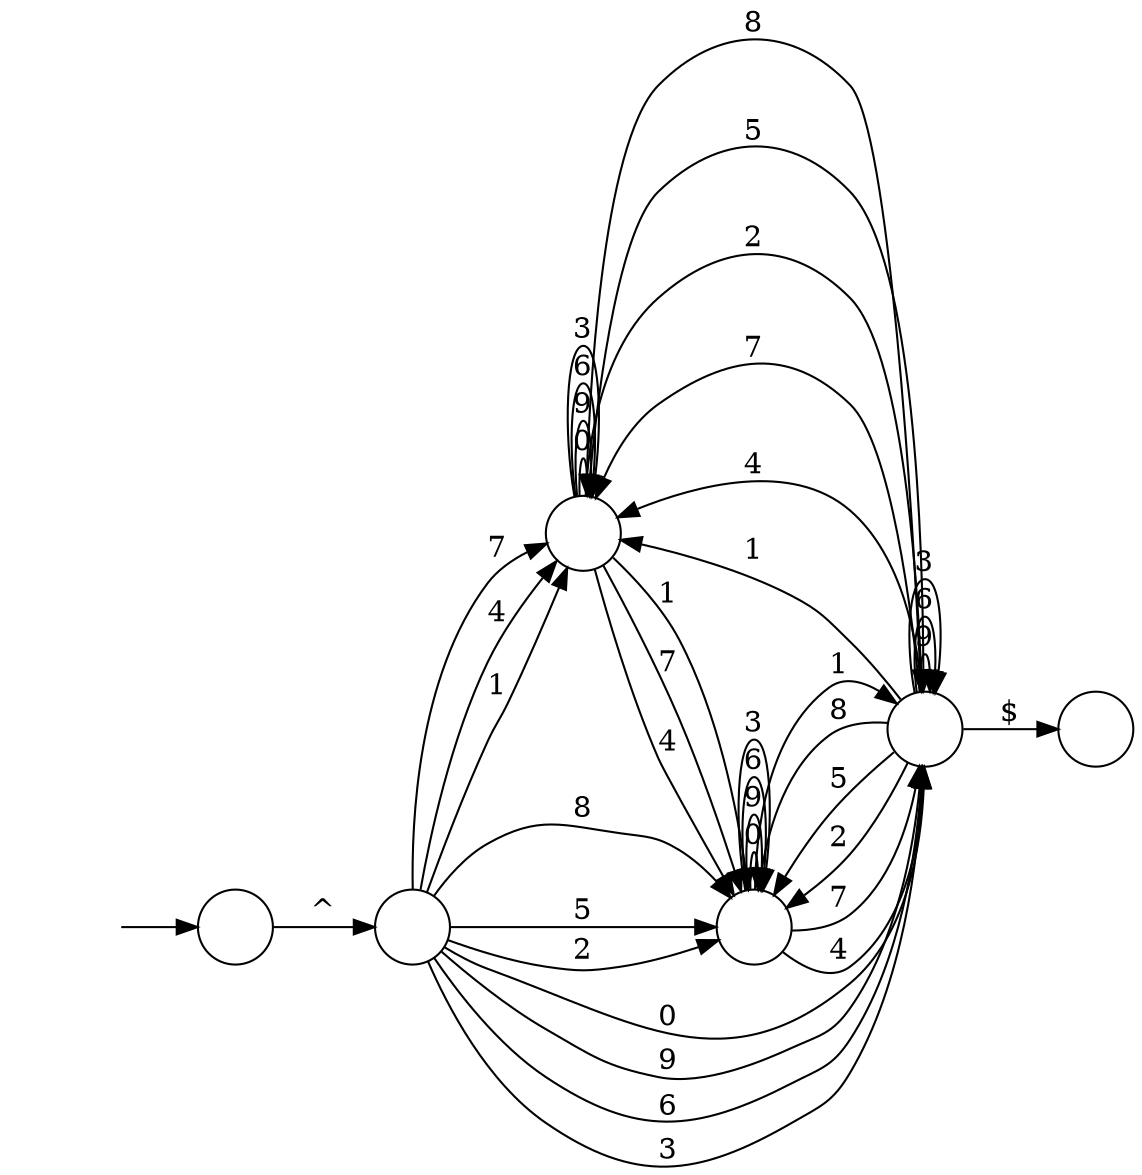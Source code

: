 digraph Automaton {
  rankdir = LR;
  0 [shape=circle,label=""];
  0 -> 0 [label="0"]
  0 -> 5 [label="7"]
  0 -> 5 [label="4"]
  0 -> 5 [label="1"]
  0 -> 2 [label="8"]
  0 -> 2 [label="5"]
  0 -> 2 [label="2"]
  0 -> 0 [label="9"]
  0 -> 0 [label="6"]
  0 -> 0 [label="3"]
  1 [shape=circle,label=""];
  2 [shape=circle,label=""];
  2 -> 0 [label="7"]
  2 -> 1 [label="$"]
  2 -> 0 [label="4"]
  2 -> 0 [label="1"]
  2 -> 5 [label="8"]
  2 -> 5 [label="5"]
  2 -> 5 [label="2"]
  2 -> 2 [label="9"]
  2 -> 2 [label="6"]
  2 -> 2 [label="3"]
  3 [shape=circle,label=""];
  initial [shape=plaintext,label=""];
  initial -> 3
  3 -> 4 [label="^"]
  4 [shape=circle,label=""];
  4 -> 2 [label="0"]
  4 -> 0 [label="7"]
  4 -> 0 [label="4"]
  4 -> 0 [label="1"]
  4 -> 5 [label="8"]
  4 -> 5 [label="5"]
  4 -> 5 [label="2"]
  4 -> 2 [label="9"]
  4 -> 2 [label="6"]
  4 -> 2 [label="3"]
  5 [shape=circle,label=""];
  5 -> 5 [label="0"]
  5 -> 2 [label="7"]
  5 -> 2 [label="4"]
  5 -> 2 [label="1"]
  5 -> 5 [label="9"]
  5 -> 5 [label="6"]
  5 -> 5 [label="3"]
}
